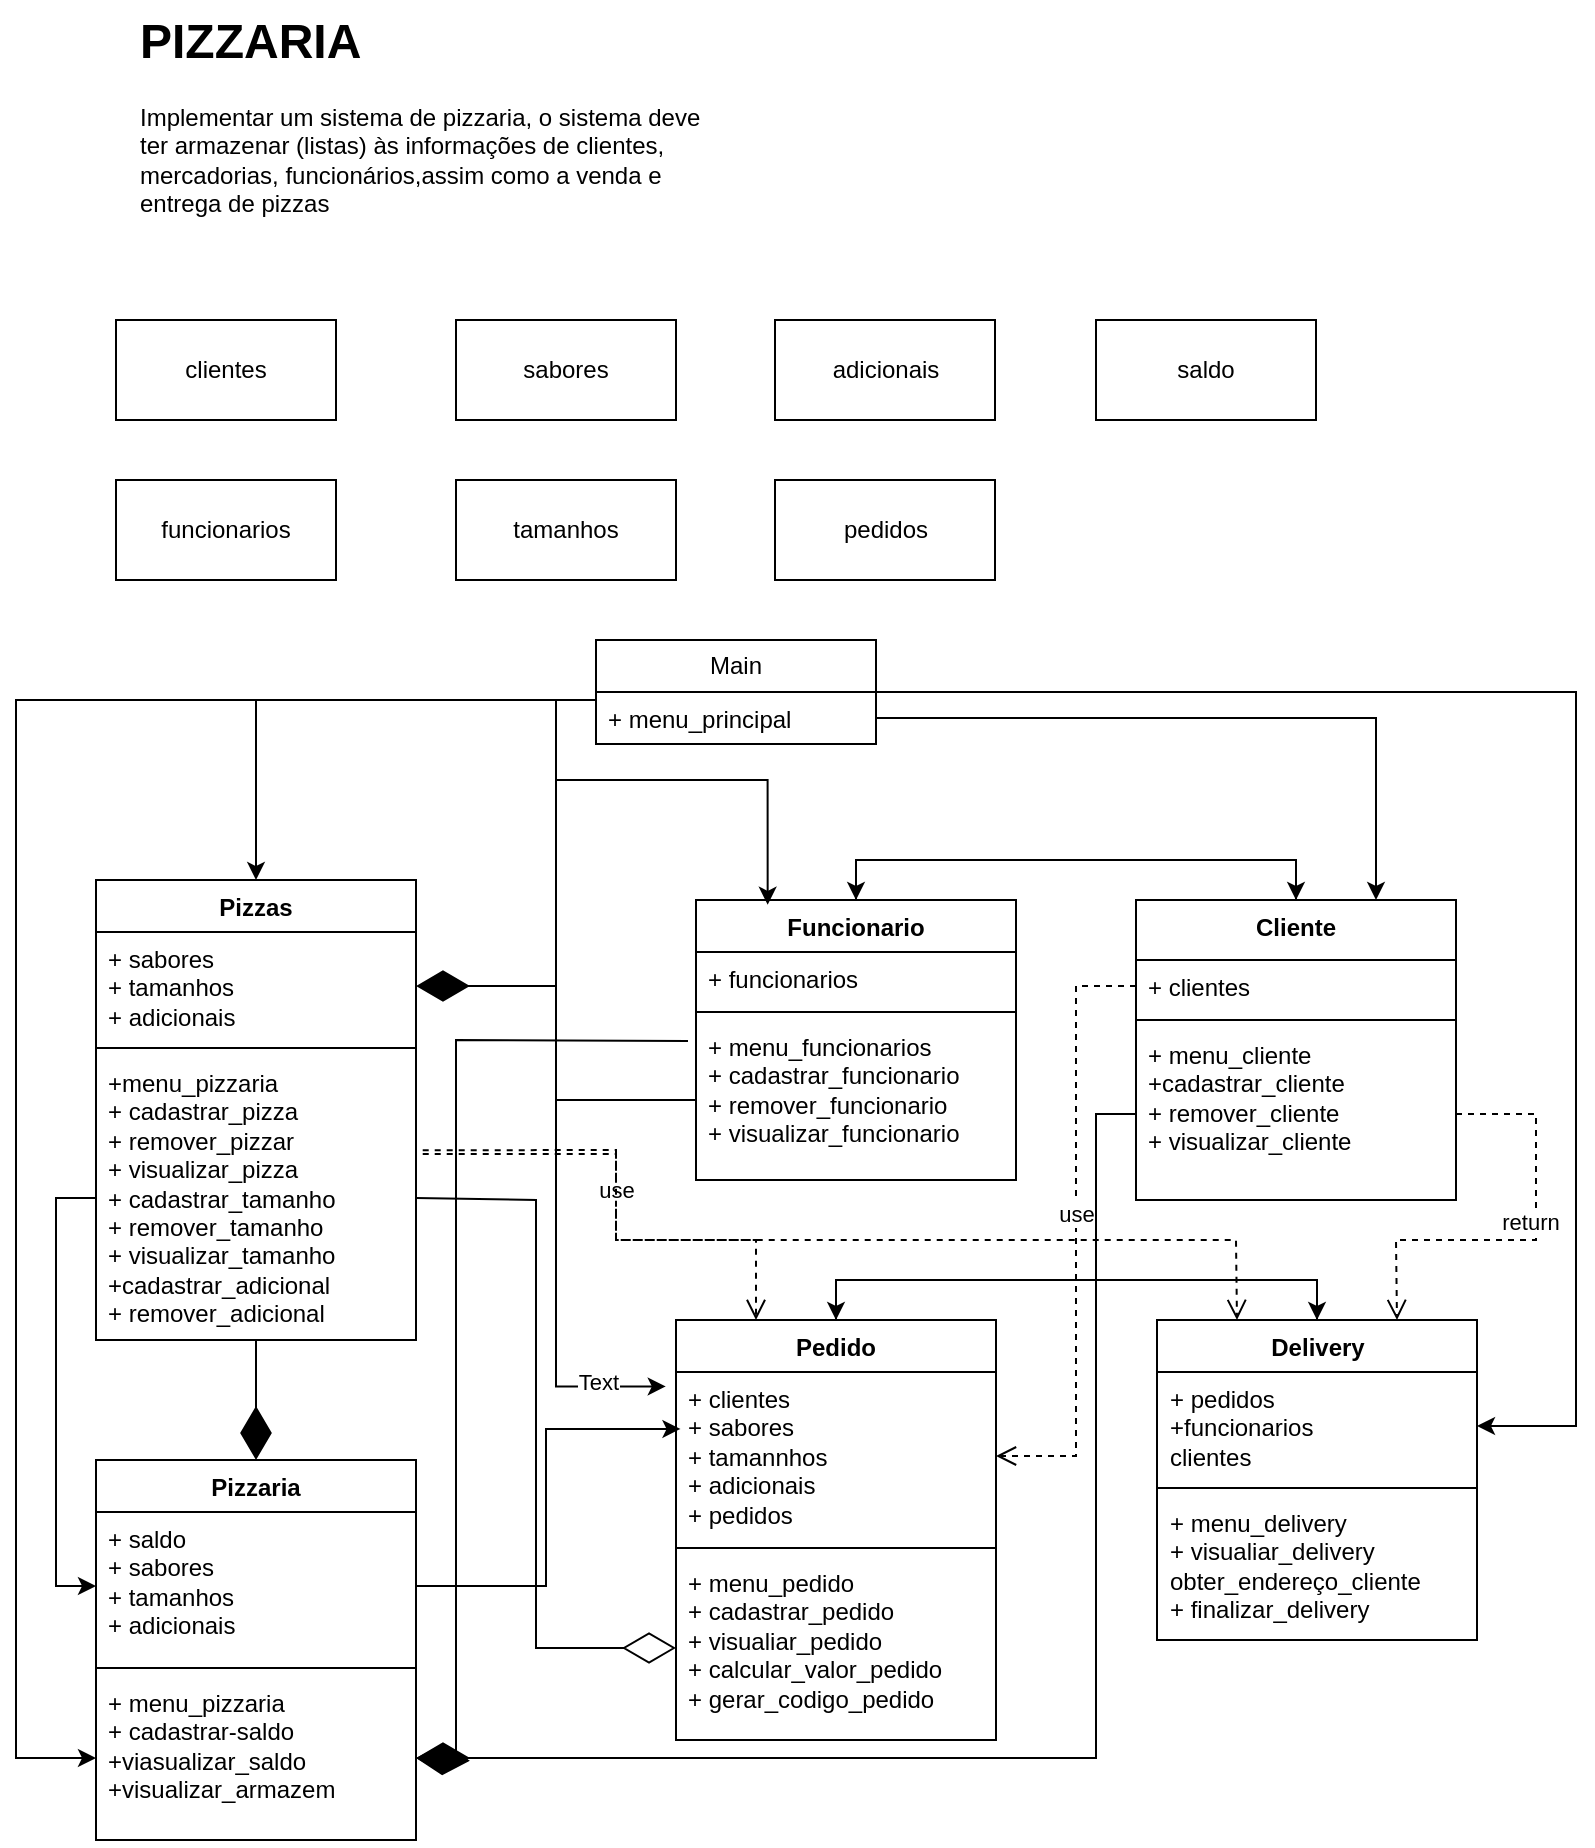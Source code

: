 <mxfile version="24.3.1" type="github">
  <diagram name="Página-1" id="ToIkFttOFSR4fUJLuG0h">
    <mxGraphModel dx="3804" dy="870" grid="1" gridSize="10" guides="1" tooltips="1" connect="1" arrows="1" fold="1" page="1" pageScale="1" pageWidth="827" pageHeight="1169" math="0" shadow="0">
      <root>
        <mxCell id="0" />
        <mxCell id="1" parent="0" />
        <mxCell id="OvIMVc_6lYj28Pk6TYb7-2" value="Pizzaria" style="swimlane;fontStyle=1;align=center;verticalAlign=top;childLayout=stackLayout;horizontal=1;startSize=26;horizontalStack=0;resizeParent=1;resizeParentMax=0;resizeLast=0;collapsible=1;marginBottom=0;whiteSpace=wrap;html=1;" vertex="1" parent="1">
          <mxGeometry x="-1580" y="770" width="160" height="190" as="geometry" />
        </mxCell>
        <mxCell id="OvIMVc_6lYj28Pk6TYb7-3" value="+ saldo&lt;div&gt;+ sabores&lt;/div&gt;&lt;div&gt;+ tamanhos&lt;/div&gt;&lt;div&gt;+ adicionais&lt;/div&gt;" style="text;strokeColor=none;fillColor=none;align=left;verticalAlign=top;spacingLeft=4;spacingRight=4;overflow=hidden;rotatable=0;points=[[0,0.5],[1,0.5]];portConstraint=eastwest;whiteSpace=wrap;html=1;" vertex="1" parent="OvIMVc_6lYj28Pk6TYb7-2">
          <mxGeometry y="26" width="160" height="74" as="geometry" />
        </mxCell>
        <mxCell id="OvIMVc_6lYj28Pk6TYb7-4" value="" style="line;strokeWidth=1;fillColor=none;align=left;verticalAlign=middle;spacingTop=-1;spacingLeft=3;spacingRight=3;rotatable=0;labelPosition=right;points=[];portConstraint=eastwest;strokeColor=inherit;" vertex="1" parent="OvIMVc_6lYj28Pk6TYb7-2">
          <mxGeometry y="100" width="160" height="8" as="geometry" />
        </mxCell>
        <mxCell id="OvIMVc_6lYj28Pk6TYb7-5" value="+ menu_pizzaria&lt;div&gt;+ cadastrar-saldo&lt;/div&gt;&lt;div&gt;+viasualizar_saldo&lt;/div&gt;&lt;div&gt;+visualizar_armazem&lt;/div&gt;" style="text;strokeColor=none;fillColor=none;align=left;verticalAlign=top;spacingLeft=4;spacingRight=4;overflow=hidden;rotatable=0;points=[[0,0.5],[1,0.5]];portConstraint=eastwest;whiteSpace=wrap;html=1;" vertex="1" parent="OvIMVc_6lYj28Pk6TYb7-2">
          <mxGeometry y="108" width="160" height="82" as="geometry" />
        </mxCell>
        <mxCell id="OvIMVc_6lYj28Pk6TYb7-6" value="Pizzas" style="swimlane;fontStyle=1;align=center;verticalAlign=top;childLayout=stackLayout;horizontal=1;startSize=26;horizontalStack=0;resizeParent=1;resizeParentMax=0;resizeLast=0;collapsible=1;marginBottom=0;whiteSpace=wrap;html=1;" vertex="1" parent="1">
          <mxGeometry x="-1580" y="480" width="160" height="230" as="geometry" />
        </mxCell>
        <mxCell id="OvIMVc_6lYj28Pk6TYb7-7" value="+ sabores&lt;div&gt;+ tamanhos&lt;/div&gt;&lt;div&gt;+ adicionais&lt;/div&gt;&lt;div&gt;&lt;br&gt;&lt;/div&gt;" style="text;strokeColor=none;fillColor=none;align=left;verticalAlign=top;spacingLeft=4;spacingRight=4;overflow=hidden;rotatable=0;points=[[0,0.5],[1,0.5]];portConstraint=eastwest;whiteSpace=wrap;html=1;" vertex="1" parent="OvIMVc_6lYj28Pk6TYb7-6">
          <mxGeometry y="26" width="160" height="54" as="geometry" />
        </mxCell>
        <mxCell id="OvIMVc_6lYj28Pk6TYb7-8" value="" style="line;strokeWidth=1;fillColor=none;align=left;verticalAlign=middle;spacingTop=-1;spacingLeft=3;spacingRight=3;rotatable=0;labelPosition=right;points=[];portConstraint=eastwest;strokeColor=inherit;" vertex="1" parent="OvIMVc_6lYj28Pk6TYb7-6">
          <mxGeometry y="80" width="160" height="8" as="geometry" />
        </mxCell>
        <mxCell id="OvIMVc_6lYj28Pk6TYb7-9" value="+menu_pizzaria&lt;div&gt;+ cadastrar_pizza&lt;/div&gt;&lt;div&gt;+ remover_pizzar&lt;/div&gt;&lt;div&gt;+ visualizar_pizza&lt;/div&gt;&lt;div&gt;+ cadastrar_tamanho&lt;/div&gt;&lt;div&gt;+ remover_tamanho&lt;/div&gt;&lt;div&gt;+ visualizar_tamanho&lt;/div&gt;&lt;div&gt;+cadastrar_adicional&lt;/div&gt;&lt;div&gt;+ remover_adicional&lt;/div&gt;" style="text;strokeColor=none;fillColor=none;align=left;verticalAlign=top;spacingLeft=4;spacingRight=4;overflow=hidden;rotatable=0;points=[[0,0.5],[1,0.5]];portConstraint=eastwest;whiteSpace=wrap;html=1;" vertex="1" parent="OvIMVc_6lYj28Pk6TYb7-6">
          <mxGeometry y="88" width="160" height="142" as="geometry" />
        </mxCell>
        <mxCell id="OvIMVc_6lYj28Pk6TYb7-49" style="edgeStyle=orthogonalEdgeStyle;rounded=0;orthogonalLoop=1;jettySize=auto;html=1;exitX=0.5;exitY=0;exitDx=0;exitDy=0;entryX=0.5;entryY=0;entryDx=0;entryDy=0;" edge="1" parent="1" source="OvIMVc_6lYj28Pk6TYb7-10" target="OvIMVc_6lYj28Pk6TYb7-14">
          <mxGeometry relative="1" as="geometry" />
        </mxCell>
        <mxCell id="OvIMVc_6lYj28Pk6TYb7-10" value="Funcionario" style="swimlane;fontStyle=1;align=center;verticalAlign=top;childLayout=stackLayout;horizontal=1;startSize=26;horizontalStack=0;resizeParent=1;resizeParentMax=0;resizeLast=0;collapsible=1;marginBottom=0;whiteSpace=wrap;html=1;" vertex="1" parent="1">
          <mxGeometry x="-1280" y="490" width="160" height="140" as="geometry" />
        </mxCell>
        <mxCell id="OvIMVc_6lYj28Pk6TYb7-11" value="+ funcionarios" style="text;strokeColor=none;fillColor=none;align=left;verticalAlign=top;spacingLeft=4;spacingRight=4;overflow=hidden;rotatable=0;points=[[0,0.5],[1,0.5]];portConstraint=eastwest;whiteSpace=wrap;html=1;" vertex="1" parent="OvIMVc_6lYj28Pk6TYb7-10">
          <mxGeometry y="26" width="160" height="26" as="geometry" />
        </mxCell>
        <mxCell id="OvIMVc_6lYj28Pk6TYb7-12" value="" style="line;strokeWidth=1;fillColor=none;align=left;verticalAlign=middle;spacingTop=-1;spacingLeft=3;spacingRight=3;rotatable=0;labelPosition=right;points=[];portConstraint=eastwest;strokeColor=inherit;" vertex="1" parent="OvIMVc_6lYj28Pk6TYb7-10">
          <mxGeometry y="52" width="160" height="8" as="geometry" />
        </mxCell>
        <mxCell id="OvIMVc_6lYj28Pk6TYb7-13" value="+ menu_funcionarios&lt;div&gt;+ cadastrar_funcionario&lt;/div&gt;&lt;div&gt;+ remover_funcionario&lt;/div&gt;&lt;div&gt;+ visualizar_funcionario&lt;/div&gt;" style="text;strokeColor=none;fillColor=none;align=left;verticalAlign=top;spacingLeft=4;spacingRight=4;overflow=hidden;rotatable=0;points=[[0,0.5],[1,0.5]];portConstraint=eastwest;whiteSpace=wrap;html=1;" vertex="1" parent="OvIMVc_6lYj28Pk6TYb7-10">
          <mxGeometry y="60" width="160" height="80" as="geometry" />
        </mxCell>
        <mxCell id="OvIMVc_6lYj28Pk6TYb7-51" style="edgeStyle=orthogonalEdgeStyle;rounded=0;orthogonalLoop=1;jettySize=auto;html=1;exitX=0.5;exitY=0;exitDx=0;exitDy=0;entryX=0.5;entryY=0;entryDx=0;entryDy=0;" edge="1" parent="1" source="OvIMVc_6lYj28Pk6TYb7-14" target="OvIMVc_6lYj28Pk6TYb7-10">
          <mxGeometry relative="1" as="geometry" />
        </mxCell>
        <mxCell id="OvIMVc_6lYj28Pk6TYb7-14" value="Cliente" style="swimlane;fontStyle=1;align=center;verticalAlign=top;childLayout=stackLayout;horizontal=1;startSize=30;horizontalStack=0;resizeParent=1;resizeParentMax=0;resizeLast=0;collapsible=1;marginBottom=0;whiteSpace=wrap;html=1;" vertex="1" parent="1">
          <mxGeometry x="-1060" y="490" width="160" height="150" as="geometry" />
        </mxCell>
        <mxCell id="OvIMVc_6lYj28Pk6TYb7-15" value="+ clientes" style="text;strokeColor=none;fillColor=none;align=left;verticalAlign=top;spacingLeft=4;spacingRight=4;overflow=hidden;rotatable=0;points=[[0,0.5],[1,0.5]];portConstraint=eastwest;whiteSpace=wrap;html=1;" vertex="1" parent="OvIMVc_6lYj28Pk6TYb7-14">
          <mxGeometry y="30" width="160" height="26" as="geometry" />
        </mxCell>
        <mxCell id="OvIMVc_6lYj28Pk6TYb7-16" value="" style="line;strokeWidth=1;fillColor=none;align=left;verticalAlign=middle;spacingTop=-1;spacingLeft=3;spacingRight=3;rotatable=0;labelPosition=right;points=[];portConstraint=eastwest;strokeColor=inherit;" vertex="1" parent="OvIMVc_6lYj28Pk6TYb7-14">
          <mxGeometry y="56" width="160" height="8" as="geometry" />
        </mxCell>
        <mxCell id="OvIMVc_6lYj28Pk6TYb7-17" value="+ menu_cliente&lt;div&gt;+cadastrar_cliente&lt;/div&gt;&lt;div&gt;+ remover_cliente&lt;/div&gt;&lt;div&gt;+ visualizar_cliente&lt;/div&gt;" style="text;strokeColor=none;fillColor=none;align=left;verticalAlign=top;spacingLeft=4;spacingRight=4;overflow=hidden;rotatable=0;points=[[0,0.5],[1,0.5]];portConstraint=eastwest;whiteSpace=wrap;html=1;" vertex="1" parent="OvIMVc_6lYj28Pk6TYb7-14">
          <mxGeometry y="64" width="160" height="86" as="geometry" />
        </mxCell>
        <mxCell id="OvIMVc_6lYj28Pk6TYb7-53" style="edgeStyle=orthogonalEdgeStyle;rounded=0;orthogonalLoop=1;jettySize=auto;html=1;exitX=0.5;exitY=0;exitDx=0;exitDy=0;entryX=0.5;entryY=0;entryDx=0;entryDy=0;" edge="1" parent="1" source="OvIMVc_6lYj28Pk6TYb7-18" target="OvIMVc_6lYj28Pk6TYb7-23">
          <mxGeometry relative="1" as="geometry" />
        </mxCell>
        <mxCell id="OvIMVc_6lYj28Pk6TYb7-18" value="Pedido" style="swimlane;fontStyle=1;align=center;verticalAlign=top;childLayout=stackLayout;horizontal=1;startSize=26;horizontalStack=0;resizeParent=1;resizeParentMax=0;resizeLast=0;collapsible=1;marginBottom=0;whiteSpace=wrap;html=1;" vertex="1" parent="1">
          <mxGeometry x="-1290" y="700" width="160" height="210" as="geometry" />
        </mxCell>
        <mxCell id="OvIMVc_6lYj28Pk6TYb7-19" value="+ clientes&lt;div&gt;+ sabores&lt;/div&gt;&lt;div&gt;+ tamannhos&lt;/div&gt;&lt;div&gt;+ adicionais&lt;/div&gt;&lt;div&gt;+ pedidos&lt;/div&gt;&lt;div&gt;&lt;br&gt;&lt;/div&gt;" style="text;strokeColor=none;fillColor=none;align=left;verticalAlign=top;spacingLeft=4;spacingRight=4;overflow=hidden;rotatable=0;points=[[0,0.5],[1,0.5]];portConstraint=eastwest;whiteSpace=wrap;html=1;" vertex="1" parent="OvIMVc_6lYj28Pk6TYb7-18">
          <mxGeometry y="26" width="160" height="84" as="geometry" />
        </mxCell>
        <mxCell id="OvIMVc_6lYj28Pk6TYb7-20" value="" style="line;strokeWidth=1;fillColor=none;align=left;verticalAlign=middle;spacingTop=-1;spacingLeft=3;spacingRight=3;rotatable=0;labelPosition=right;points=[];portConstraint=eastwest;strokeColor=inherit;" vertex="1" parent="OvIMVc_6lYj28Pk6TYb7-18">
          <mxGeometry y="110" width="160" height="8" as="geometry" />
        </mxCell>
        <mxCell id="OvIMVc_6lYj28Pk6TYb7-21" value="+ menu_pedido&lt;div&gt;+ cadastrar_pedido&lt;/div&gt;&lt;div&gt;+ visualiar_pedido&lt;/div&gt;&lt;div&gt;+ calcular_valor_pedido&lt;/div&gt;&lt;div&gt;+ gerar_codigo_pedido&lt;/div&gt;&lt;div&gt;&lt;br&gt;&lt;/div&gt;" style="text;strokeColor=none;fillColor=none;align=left;verticalAlign=top;spacingLeft=4;spacingRight=4;overflow=hidden;rotatable=0;points=[[0,0.5],[1,0.5]];portConstraint=eastwest;whiteSpace=wrap;html=1;" vertex="1" parent="OvIMVc_6lYj28Pk6TYb7-18">
          <mxGeometry y="118" width="160" height="92" as="geometry" />
        </mxCell>
        <mxCell id="OvIMVc_6lYj28Pk6TYb7-54" style="edgeStyle=orthogonalEdgeStyle;rounded=0;orthogonalLoop=1;jettySize=auto;html=1;exitX=0.5;exitY=0;exitDx=0;exitDy=0;entryX=0.5;entryY=0;entryDx=0;entryDy=0;" edge="1" parent="1" source="OvIMVc_6lYj28Pk6TYb7-23" target="OvIMVc_6lYj28Pk6TYb7-18">
          <mxGeometry relative="1" as="geometry" />
        </mxCell>
        <mxCell id="OvIMVc_6lYj28Pk6TYb7-23" value="Delivery" style="swimlane;fontStyle=1;align=center;verticalAlign=top;childLayout=stackLayout;horizontal=1;startSize=26;horizontalStack=0;resizeParent=1;resizeParentMax=0;resizeLast=0;collapsible=1;marginBottom=0;whiteSpace=wrap;html=1;" vertex="1" parent="1">
          <mxGeometry x="-1049.5" y="700" width="160" height="160" as="geometry" />
        </mxCell>
        <mxCell id="OvIMVc_6lYj28Pk6TYb7-24" value="+ pedidos&lt;div&gt;+funcionarios&lt;/div&gt;&lt;div&gt;clientes&lt;/div&gt;" style="text;strokeColor=none;fillColor=none;align=left;verticalAlign=top;spacingLeft=4;spacingRight=4;overflow=hidden;rotatable=0;points=[[0,0.5],[1,0.5]];portConstraint=eastwest;whiteSpace=wrap;html=1;" vertex="1" parent="OvIMVc_6lYj28Pk6TYb7-23">
          <mxGeometry y="26" width="160" height="54" as="geometry" />
        </mxCell>
        <mxCell id="OvIMVc_6lYj28Pk6TYb7-25" value="" style="line;strokeWidth=1;fillColor=none;align=left;verticalAlign=middle;spacingTop=-1;spacingLeft=3;spacingRight=3;rotatable=0;labelPosition=right;points=[];portConstraint=eastwest;strokeColor=inherit;" vertex="1" parent="OvIMVc_6lYj28Pk6TYb7-23">
          <mxGeometry y="80" width="160" height="8" as="geometry" />
        </mxCell>
        <mxCell id="OvIMVc_6lYj28Pk6TYb7-26" value="+ menu_delivery&lt;div&gt;+ visualiar_delivery&lt;/div&gt;&lt;div&gt;obter_endereço_cliente&lt;/div&gt;&lt;div&gt;+ finalizar_delivery&lt;/div&gt;" style="text;strokeColor=none;fillColor=none;align=left;verticalAlign=top;spacingLeft=4;spacingRight=4;overflow=hidden;rotatable=0;points=[[0,0.5],[1,0.5]];portConstraint=eastwest;whiteSpace=wrap;html=1;" vertex="1" parent="OvIMVc_6lYj28Pk6TYb7-23">
          <mxGeometry y="88" width="160" height="72" as="geometry" />
        </mxCell>
        <mxCell id="OvIMVc_6lYj28Pk6TYb7-27" value="clientes" style="html=1;whiteSpace=wrap;" vertex="1" parent="1">
          <mxGeometry x="-1570" y="200" width="110" height="50" as="geometry" />
        </mxCell>
        <mxCell id="OvIMVc_6lYj28Pk6TYb7-28" value="funcionarios" style="html=1;whiteSpace=wrap;" vertex="1" parent="1">
          <mxGeometry x="-1570" y="280" width="110" height="50" as="geometry" />
        </mxCell>
        <mxCell id="OvIMVc_6lYj28Pk6TYb7-29" value="sabores" style="html=1;whiteSpace=wrap;" vertex="1" parent="1">
          <mxGeometry x="-1400" y="200" width="110" height="50" as="geometry" />
        </mxCell>
        <mxCell id="OvIMVc_6lYj28Pk6TYb7-30" value="tamanhos" style="html=1;whiteSpace=wrap;" vertex="1" parent="1">
          <mxGeometry x="-1400" y="280" width="110" height="50" as="geometry" />
        </mxCell>
        <mxCell id="OvIMVc_6lYj28Pk6TYb7-31" value="adicionais" style="html=1;whiteSpace=wrap;" vertex="1" parent="1">
          <mxGeometry x="-1240.5" y="200" width="110" height="50" as="geometry" />
        </mxCell>
        <mxCell id="OvIMVc_6lYj28Pk6TYb7-32" value="pedidos" style="html=1;whiteSpace=wrap;" vertex="1" parent="1">
          <mxGeometry x="-1240.5" y="280" width="110" height="50" as="geometry" />
        </mxCell>
        <mxCell id="OvIMVc_6lYj28Pk6TYb7-34" value="saldo" style="html=1;whiteSpace=wrap;" vertex="1" parent="1">
          <mxGeometry x="-1080" y="200" width="110" height="50" as="geometry" />
        </mxCell>
        <mxCell id="OvIMVc_6lYj28Pk6TYb7-36" value="&lt;h1 style=&quot;margin-top: 0px;&quot;&gt;PIZZARIA&lt;/h1&gt;&lt;p&gt;Implementar um sistema de pizzaria, o sistema deve ter armazenar (listas) às informações de clientes, mercadorias, funcionários,assim como a venda e entrega de pizzas&lt;/p&gt;" style="text;html=1;whiteSpace=wrap;overflow=hidden;rounded=0;" vertex="1" parent="1">
          <mxGeometry x="-1560" y="40" width="290" height="130" as="geometry" />
        </mxCell>
        <mxCell id="OvIMVc_6lYj28Pk6TYb7-100" style="edgeStyle=orthogonalEdgeStyle;rounded=0;orthogonalLoop=1;jettySize=auto;html=1;exitX=1;exitY=0.5;exitDx=0;exitDy=0;entryX=1;entryY=0.5;entryDx=0;entryDy=0;elbow=vertical;" edge="1" parent="1" source="OvIMVc_6lYj28Pk6TYb7-42" target="OvIMVc_6lYj28Pk6TYb7-24">
          <mxGeometry relative="1" as="geometry">
            <Array as="points">
              <mxPoint x="-840" y="386" />
              <mxPoint x="-840" y="753" />
            </Array>
          </mxGeometry>
        </mxCell>
        <mxCell id="OvIMVc_6lYj28Pk6TYb7-42" value="Main" style="swimlane;fontStyle=0;childLayout=stackLayout;horizontal=1;startSize=26;fillColor=none;horizontalStack=0;resizeParent=1;resizeParentMax=0;resizeLast=0;collapsible=1;marginBottom=0;whiteSpace=wrap;html=1;" vertex="1" parent="1">
          <mxGeometry x="-1330" y="360" width="140" height="52" as="geometry" />
        </mxCell>
        <mxCell id="OvIMVc_6lYj28Pk6TYb7-43" value="+ menu_principal" style="text;strokeColor=none;fillColor=none;align=left;verticalAlign=top;spacingLeft=4;spacingRight=4;overflow=hidden;rotatable=0;points=[[0,0.5],[1,0.5]];portConstraint=eastwest;whiteSpace=wrap;html=1;" vertex="1" parent="OvIMVc_6lYj28Pk6TYb7-42">
          <mxGeometry y="26" width="140" height="26" as="geometry" />
        </mxCell>
        <mxCell id="OvIMVc_6lYj28Pk6TYb7-57" style="edgeStyle=orthogonalEdgeStyle;rounded=0;orthogonalLoop=1;jettySize=auto;html=1;exitX=0;exitY=0.5;exitDx=0;exitDy=0;entryX=0;entryY=0.5;entryDx=0;entryDy=0;" edge="1" parent="1" source="OvIMVc_6lYj28Pk6TYb7-9" target="OvIMVc_6lYj28Pk6TYb7-3">
          <mxGeometry relative="1" as="geometry" />
        </mxCell>
        <mxCell id="OvIMVc_6lYj28Pk6TYb7-69" style="edgeStyle=orthogonalEdgeStyle;rounded=0;orthogonalLoop=1;jettySize=auto;html=1;exitX=1;exitY=0.5;exitDx=0;exitDy=0;entryX=0.014;entryY=0.339;entryDx=0;entryDy=0;entryPerimeter=0;shadow=0;" edge="1" parent="1" source="OvIMVc_6lYj28Pk6TYb7-3" target="OvIMVc_6lYj28Pk6TYb7-19">
          <mxGeometry relative="1" as="geometry" />
        </mxCell>
        <mxCell id="OvIMVc_6lYj28Pk6TYb7-84" value="" style="endArrow=diamondThin;endFill=1;endSize=24;html=1;rounded=0;elbow=vertical;entryX=1;entryY=0.5;entryDx=0;entryDy=0;exitX=0;exitY=0.5;exitDx=0;exitDy=0;" edge="1" parent="1" source="OvIMVc_6lYj28Pk6TYb7-13" target="OvIMVc_6lYj28Pk6TYb7-7">
          <mxGeometry width="160" relative="1" as="geometry">
            <mxPoint x="-1470" y="640" as="sourcePoint" />
            <mxPoint x="-1310" y="640" as="targetPoint" />
            <Array as="points">
              <mxPoint x="-1350" y="590" />
              <mxPoint x="-1350" y="560" />
              <mxPoint x="-1350" y="533" />
            </Array>
          </mxGeometry>
        </mxCell>
        <mxCell id="OvIMVc_6lYj28Pk6TYb7-85" value="" style="endArrow=diamondThin;endFill=0;endSize=24;html=1;rounded=0;elbow=vertical;entryX=0;entryY=0.5;entryDx=0;entryDy=0;exitX=1;exitY=0.5;exitDx=0;exitDy=0;" edge="1" parent="1" source="OvIMVc_6lYj28Pk6TYb7-9" target="OvIMVc_6lYj28Pk6TYb7-21">
          <mxGeometry width="160" relative="1" as="geometry">
            <mxPoint x="-1430" y="990" as="sourcePoint" />
            <mxPoint x="-1270" y="990" as="targetPoint" />
            <Array as="points">
              <mxPoint x="-1360" y="640" />
              <mxPoint x="-1360" y="720" />
              <mxPoint x="-1360" y="864" />
            </Array>
          </mxGeometry>
        </mxCell>
        <mxCell id="OvIMVc_6lYj28Pk6TYb7-86" value="" style="endArrow=diamondThin;endFill=1;endSize=24;html=1;rounded=0;elbow=vertical;entryX=1;entryY=0.5;entryDx=0;entryDy=0;exitX=-0.025;exitY=0.132;exitDx=0;exitDy=0;exitPerimeter=0;" edge="1" parent="1" source="OvIMVc_6lYj28Pk6TYb7-13" target="OvIMVc_6lYj28Pk6TYb7-5">
          <mxGeometry width="160" relative="1" as="geometry">
            <mxPoint x="-1180" y="1040" as="sourcePoint" />
            <mxPoint x="-1020" y="1040" as="targetPoint" />
            <Array as="points">
              <mxPoint x="-1400" y="560" />
              <mxPoint x="-1400" y="740" />
              <mxPoint x="-1400" y="920" />
            </Array>
          </mxGeometry>
        </mxCell>
        <mxCell id="OvIMVc_6lYj28Pk6TYb7-87" value="" style="endArrow=diamondThin;endFill=1;endSize=24;html=1;rounded=0;elbow=vertical;entryX=0.5;entryY=0;entryDx=0;entryDy=0;" edge="1" parent="1" target="OvIMVc_6lYj28Pk6TYb7-2">
          <mxGeometry width="160" relative="1" as="geometry">
            <mxPoint x="-1500" y="710" as="sourcePoint" />
            <mxPoint x="-945" y="1050" as="targetPoint" />
          </mxGeometry>
        </mxCell>
        <mxCell id="OvIMVc_6lYj28Pk6TYb7-88" value="" style="endArrow=diamondThin;endFill=1;endSize=24;html=1;rounded=0;elbow=vertical;entryX=1;entryY=0.5;entryDx=0;entryDy=0;exitX=0;exitY=0.5;exitDx=0;exitDy=0;" edge="1" parent="1" source="OvIMVc_6lYj28Pk6TYb7-17" target="OvIMVc_6lYj28Pk6TYb7-5">
          <mxGeometry width="160" relative="1" as="geometry">
            <mxPoint x="-1000" y="760" as="sourcePoint" />
            <mxPoint x="-840" y="760" as="targetPoint" />
            <Array as="points">
              <mxPoint x="-1080" y="597" />
              <mxPoint x="-1080" y="919" />
            </Array>
          </mxGeometry>
        </mxCell>
        <mxCell id="OvIMVc_6lYj28Pk6TYb7-89" value="use" style="html=1;verticalAlign=bottom;endArrow=open;dashed=1;endSize=8;curved=0;rounded=0;elbow=vertical;entryX=0.25;entryY=0;entryDx=0;entryDy=0;exitX=1.021;exitY=0.332;exitDx=0;exitDy=0;exitPerimeter=0;" edge="1" parent="1" source="OvIMVc_6lYj28Pk6TYb7-9" target="OvIMVc_6lYj28Pk6TYb7-18">
          <mxGeometry relative="1" as="geometry">
            <mxPoint x="-1300" y="1040" as="sourcePoint" />
            <mxPoint x="-1380" y="1040" as="targetPoint" />
            <Array as="points">
              <mxPoint x="-1320" y="615" />
              <mxPoint x="-1320" y="660" />
              <mxPoint x="-1250" y="660" />
            </Array>
          </mxGeometry>
        </mxCell>
        <mxCell id="OvIMVc_6lYj28Pk6TYb7-90" value="" style="html=1;verticalAlign=bottom;endArrow=open;dashed=1;endSize=8;curved=0;rounded=0;elbow=vertical;exitX=1.021;exitY=0.345;exitDx=0;exitDy=0;exitPerimeter=0;entryX=0.25;entryY=0;entryDx=0;entryDy=0;" edge="1" parent="1" source="OvIMVc_6lYj28Pk6TYb7-9" target="OvIMVc_6lYj28Pk6TYb7-23">
          <mxGeometry relative="1" as="geometry">
            <mxPoint x="-1260" y="1000" as="sourcePoint" />
            <mxPoint x="-1340" y="1000" as="targetPoint" />
            <Array as="points">
              <mxPoint x="-1320" y="617" />
              <mxPoint x="-1320" y="660" />
              <mxPoint x="-1010" y="660" />
            </Array>
          </mxGeometry>
        </mxCell>
        <mxCell id="OvIMVc_6lYj28Pk6TYb7-92" value="use" style="html=1;verticalAlign=bottom;endArrow=open;dashed=1;endSize=8;curved=0;rounded=0;elbow=vertical;entryX=1;entryY=0.5;entryDx=0;entryDy=0;exitX=0;exitY=0.5;exitDx=0;exitDy=0;" edge="1" parent="1" source="OvIMVc_6lYj28Pk6TYb7-15" target="OvIMVc_6lYj28Pk6TYb7-19">
          <mxGeometry relative="1" as="geometry">
            <mxPoint x="-940" y="950" as="sourcePoint" />
            <mxPoint x="-1020" y="950" as="targetPoint" />
            <Array as="points">
              <mxPoint x="-1090" y="533" />
              <mxPoint x="-1090" y="768" />
            </Array>
          </mxGeometry>
        </mxCell>
        <mxCell id="OvIMVc_6lYj28Pk6TYb7-93" value="return" style="html=1;verticalAlign=bottom;endArrow=open;dashed=1;endSize=8;curved=0;rounded=0;elbow=vertical;entryX=0.75;entryY=0;entryDx=0;entryDy=0;exitX=1;exitY=0.5;exitDx=0;exitDy=0;" edge="1" parent="1" source="OvIMVc_6lYj28Pk6TYb7-17" target="OvIMVc_6lYj28Pk6TYb7-23">
          <mxGeometry relative="1" as="geometry">
            <mxPoint x="-900" y="960" as="sourcePoint" />
            <mxPoint x="-980" y="960" as="targetPoint" />
            <Array as="points">
              <mxPoint x="-860" y="597" />
              <mxPoint x="-860" y="660" />
              <mxPoint x="-930" y="660" />
            </Array>
          </mxGeometry>
        </mxCell>
        <mxCell id="OvIMVc_6lYj28Pk6TYb7-96" style="edgeStyle=orthogonalEdgeStyle;rounded=0;orthogonalLoop=1;jettySize=auto;html=1;exitX=0;exitY=0.5;exitDx=0;exitDy=0;entryX=0.5;entryY=0;entryDx=0;entryDy=0;elbow=vertical;" edge="1" parent="1" source="OvIMVc_6lYj28Pk6TYb7-43" target="OvIMVc_6lYj28Pk6TYb7-6">
          <mxGeometry relative="1" as="geometry">
            <Array as="points">
              <mxPoint x="-1330" y="390" />
              <mxPoint x="-1500" y="390" />
            </Array>
          </mxGeometry>
        </mxCell>
        <mxCell id="OvIMVc_6lYj28Pk6TYb7-97" style="edgeStyle=orthogonalEdgeStyle;rounded=0;orthogonalLoop=1;jettySize=auto;html=1;exitX=0;exitY=0.5;exitDx=0;exitDy=0;entryX=0;entryY=0.5;entryDx=0;entryDy=0;elbow=vertical;" edge="1" parent="1" source="OvIMVc_6lYj28Pk6TYb7-43" target="OvIMVc_6lYj28Pk6TYb7-5">
          <mxGeometry relative="1" as="geometry">
            <Array as="points">
              <mxPoint x="-1330" y="390" />
              <mxPoint x="-1620" y="390" />
              <mxPoint x="-1620" y="919" />
            </Array>
          </mxGeometry>
        </mxCell>
        <mxCell id="OvIMVc_6lYj28Pk6TYb7-98" style="edgeStyle=orthogonalEdgeStyle;rounded=0;orthogonalLoop=1;jettySize=auto;html=1;exitX=0;exitY=0.5;exitDx=0;exitDy=0;entryX=-0.032;entryY=0.086;entryDx=0;entryDy=0;entryPerimeter=0;elbow=vertical;" edge="1" parent="1" source="OvIMVc_6lYj28Pk6TYb7-43" target="OvIMVc_6lYj28Pk6TYb7-19">
          <mxGeometry relative="1" as="geometry">
            <Array as="points">
              <mxPoint x="-1330" y="390" />
              <mxPoint x="-1350" y="390" />
              <mxPoint x="-1350" y="733" />
            </Array>
          </mxGeometry>
        </mxCell>
        <mxCell id="OvIMVc_6lYj28Pk6TYb7-103" value="Text" style="edgeLabel;html=1;align=center;verticalAlign=middle;resizable=0;points=[];" vertex="1" connectable="0" parent="OvIMVc_6lYj28Pk6TYb7-98">
          <mxGeometry x="0.838" y="2" relative="1" as="geometry">
            <mxPoint as="offset" />
          </mxGeometry>
        </mxCell>
        <mxCell id="OvIMVc_6lYj28Pk6TYb7-99" style="edgeStyle=orthogonalEdgeStyle;rounded=0;orthogonalLoop=1;jettySize=auto;html=1;exitX=1;exitY=0.5;exitDx=0;exitDy=0;entryX=0.75;entryY=0;entryDx=0;entryDy=0;elbow=vertical;" edge="1" parent="1" source="OvIMVc_6lYj28Pk6TYb7-43" target="OvIMVc_6lYj28Pk6TYb7-14">
          <mxGeometry relative="1" as="geometry" />
        </mxCell>
        <mxCell id="OvIMVc_6lYj28Pk6TYb7-101" style="edgeStyle=orthogonalEdgeStyle;rounded=0;orthogonalLoop=1;jettySize=auto;html=1;exitX=0;exitY=0.5;exitDx=0;exitDy=0;entryX=0.224;entryY=0.017;entryDx=0;entryDy=0;entryPerimeter=0;elbow=vertical;" edge="1" parent="1" source="OvIMVc_6lYj28Pk6TYb7-43" target="OvIMVc_6lYj28Pk6TYb7-10">
          <mxGeometry relative="1" as="geometry">
            <Array as="points">
              <mxPoint x="-1330" y="390" />
              <mxPoint x="-1350" y="390" />
              <mxPoint x="-1350" y="430" />
              <mxPoint x="-1244" y="430" />
            </Array>
          </mxGeometry>
        </mxCell>
      </root>
    </mxGraphModel>
  </diagram>
</mxfile>
